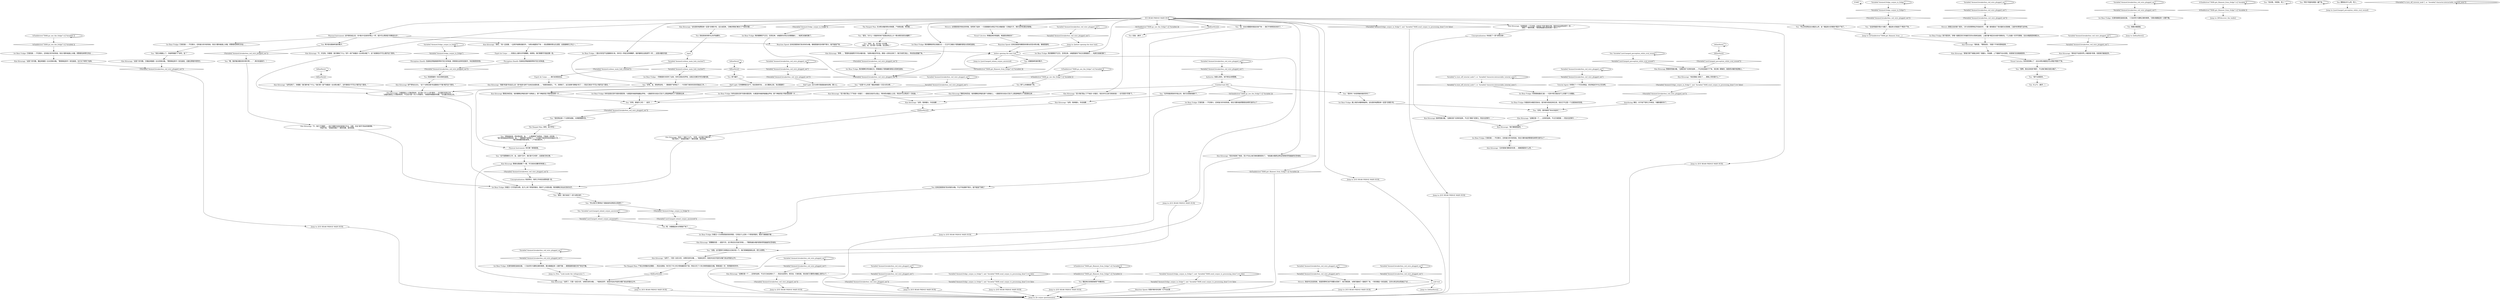 # DOOMED / ICE BEAR FRIDGE
# 1. Has a note inside that points to the frozen ice cream maker that has the filament memory stored inside.
#2. Reacting to the fact that there's a giant ice bear fridge still running them a loss.
#3. This is where you put the hanged man. If hub reached then this is an instant solution for TASK.find_fridge / If has TASK.find_fridge then this is the solution.
#4. The fridge can be turned off from the breaker box.
# ==================================================
digraph G {
	  0 [label="START"];
	  1 [label="input"];
	  2 [label="Shivers: 女孩跑到街市档位的时候，突然哭了起来：一只恶狠狠的冰熊正守在冰箱前面！它扬起爪子，想拦住所有潜在的顾客。"];
	  3 [label="You: “喂，我好像没看到场外拷贝啊……”（再次检查架子。）"];
	  4 [label="Kim Kitsuragi: 他研究着冰箱。“这确实是个反常的选择，不过它*确实*足够大。而且也足够冷……”"];
	  5 [label="Physical Instrument: 这件事完成之后，你*绝对*应该好好喝上一杯。或许可以再来些*异教徒仪式*。"];
	  6 [label="You: “好吧，金。把他带走吧。”（警督把尸体带走了——今天剩下来的时间你将独自工作。）"];
	  7 [label="IsKimHere()"];
	  8 [label="IsKimHere()", shape=diamond];
	  9 [label="!(IsKimHere())", shape=diamond];
	  10 [label="Kim Kitsuragi: “漂亮，”他一边说着，一边用手帕擦拭着双手。“冰熊冰箱里的尸体——我当警察的职业生涯里，这是最棒的工作之一。”"];
	  11 [label="You: “真的吗？你觉得做的挺好的吗？”"];
	  12 [label="You: “是啊，我也没有很*得意*，不过我们确实找到冰箱了。”"];
	  13 [label="Kim Kitsuragi: “那我们把尸体搬过来吧？我搬头，你抬脚。上下楼梯不会太容易，但是我们应该能做到的。”"];
	  14 [label="Variable[\"doomed.breakerbox_red_wire_plugged_out\"]"];
	  15 [label="Variable[\"doomed.breakerbox_red_wire_plugged_out\"]", shape=diamond];
	  16 [label="!(Variable[\"doomed.breakerbox_red_wire_plugged_out\"])", shape=diamond];
	  17 [label="Jump to: [IsTaskActive(\"TASK.get_filament_from ...]"];
	  18 [label="Variable[\"doomed.breakerbox_red_wire_plugged_out\"]"];
	  19 [label="Variable[\"doomed.breakerbox_red_wire_plugged_out\"]", shape=diamond];
	  20 [label="!(Variable[\"doomed.breakerbox_red_wire_plugged_out\"])", shape=diamond];
	  21 [label="Jump to: [ICE BEAR FRIDGE MAIN HUB]"];
	  22 [label="Kim Kitsuragi: “我们看看里面吧。”"];
	  23 [label="Esprit de Corps: ……但是这上面的光学很糟糕，他想到。我们需要尽可能安静一些。"];
	  24 [label="Conceptualization: 你创造了一具*冰熊石棺*。"];
	  25 [label="Conceptualization: 他说得对。他的工作肯定会更拘谨一些。"];
	  26 [label="Kim Kitsuragi: “至少我们阻止了尸体进一步腐烂。现在你可以进行其他检查——在可控的*环境*下。”"];
	  27 [label="Kim Kitsuragi: “当然了。只是一台巨大的、冰熊形状的冰箱……”他放松双手，脸庞沐浴在开启的冰箱门发出的强光之中。"];
	  28 [label="You: 看看冰箱里面。"];
	  29 [label="Perception (Smell): 包装纸还残留着香草和巧克力的味道。"];
	  30 [label="Visual Calculus: 你的视觉确认了：这台冰熊冰箱里还可以再放*两具*尸体。"];
	  31 [label="Physical Instrument: 你们俩？那很容易。"];
	  32 [label="Jump to: [XP.discover_the_bullet]"];
	  33 [label="Reaction Speed: 这肯定就是苏娜提到的那台巨型冰熊冰箱。看看里面吧。"];
	  34 [label="IsTaskActive(\"TASK.go_see_the_fridge\")--[[ Variable[ ]]"];
	  35 [label="IsTaskActive(\"TASK.go_see_the_fridge\")--[[ Variable[ ]]", shape=diamond];
	  36 [label="!(IsTaskActive(\"TASK.go_see_the_fridge\")--[[ Variable[ ]])", shape=diamond];
	  37 [label="You: “我觉得这是一个光荣的成就，大家都需要听到。”"];
	  38 [label="Variable[\"doomed.fridge_corpse_in_fridge\"]  and  Variable[\"TASK.send_corpse_to_processing_done\"] == false"];
	  39 [label="Variable[\"doomed.fridge_corpse_in_fridge\"]  and  Variable[\"TASK.send_corpse_to_processing_done\"] == false", shape=diamond];
	  40 [label="!(Variable[\"doomed.fridge_corpse_in_fridge\"]  and  Variable[\"TASK.send_corpse_to_processing_done\"] == false)", shape=diamond];
	  41 [label="Jump to: [ICE BEAR FRIDGE MAIN HUB]"];
	  42 [label="Jump to: [ICE BEAR FRIDGE MAIN HUB]"];
	  43 [label="You: 再次尝试脱掉死者的靴子。"];
	  44 [label="You: “看啦！我们创造了一具*冰熊石棺*。”"];
	  45 [label="Half Light: 这只冰熊可是超级食肉动物。要小心。"];
	  46 [label="Ice Bear Fridge: 一股冰冷的空气迎面朝你扑来。你听见一阵低沉的嘟囔声，就好像熊在自我调节一样……这是冰箱的内部。"];
	  47 [label="You: 关上门。[离开。]"];
	  48 [label="Kim Kitsuragi: “当然没有了。你看看！我们都*做了*什么？我们把一具尸体塞进一台冰熊冰箱了。这件事绝对*不可以*离开这个房间。”"];
	  49 [label="Kim Kitsuragi: 警督没有回话。他的眼睛还停留在那个动物身上。那个神秘的肚子隔间里漆黑一片……"];
	  50 [label="Visual Calculus: 熊看起来异常逼真。难道是动物标本？"];
	  51 [label="Shivers: 母亲冲过去安抚她，但是菲费特已经不想要冰淇淋了，她只想回家。冰熊盯着她们一路离开广场。一阵风卷起一张包装纸，正好从哭泣的女孩身边飞过……"];
	  52 [label="Ice Bear Fridge: 它很完美——不仅够大，还有强力的冷却系统。现在只要你能插上冰箱，把警督找来帮忙的话……"];
	  53 [label="You: “没错。这可要举行异教徒仪式来庆祝一下。我们把蜂蜜酒拿出来，把它点燃吧。”"];
	  54 [label="Variable[\"doomed.fridge_corpse_in_fridge\"]"];
	  55 [label="Variable[\"doomed.fridge_corpse_in_fridge\"]", shape=diamond];
	  56 [label="!(Variable[\"doomed.fridge_corpse_in_fridge\"])", shape=diamond];
	  57 [label="Kim Kitsuragi: “我知道，”警督说到，“真是个不幸的营销选择。”"];
	  58 [label="IsTaskActive(\"TASK.get_filament_from_fridge\")--[[ Variable[ ]]"];
	  59 [label="IsTaskActive(\"TASK.get_filament_from_fridge\")--[[ Variable[ ]]", shape=diamond];
	  60 [label="!(IsTaskActive(\"TASK.get_filament_from_fridge\")--[[ Variable[ ]])", shape=diamond];
	  61 [label="You: 嗯，冰箱看起来大的够放尸体了……"];
	  62 [label="Jump to: [yard.hanged_inland_corpse_answered]"];
	  63 [label="You: “*这是*什么东西？看起来像是一只巨大的冰熊……”"];
	  64 [label="Kim Kitsuragi: “更糟糕的是——直到今天，这只熊还在花他们的钱……”警督指着冰箱外那条弯弯曲曲的红色电线。"];
	  65 [label="Half Light: 它的眼睛毫无生气，但还是很可怕……在它醒来之前，快点跑路吧！"];
	  66 [label="Variable[\"doomed.breakerbox_red_wire_plugged_out\"]"];
	  67 [label="Variable[\"doomed.breakerbox_red_wire_plugged_out\"]", shape=diamond];
	  68 [label="!(Variable[\"doomed.breakerbox_red_wire_plugged_out\"])", shape=diamond];
	  69 [label="Ice Bear Fridge: 一阵微弱的冷风吹了出来。你听见滴水的声响。这是正在解冻中的冰箱内部。"];
	  70 [label="Variable[\"doomed.breakerbox_red_wire_plugged_out\"]"];
	  71 [label="Variable[\"doomed.breakerbox_red_wire_plugged_out\"]", shape=diamond];
	  72 [label="!(Variable[\"doomed.breakerbox_red_wire_plugged_out\"])", shape=diamond];
	  73 [label="The Hanged Man: 尸体比你想象的还要重——而且也更臭。你们花了半小时才把他搬到地下室，然后又花了十多分钟把他塞进冰箱。警督退后一步，欣赏着你的杰作。"];
	  74 [label="Kim Kitsuragi: “正好是我们要找的东西——看看里面有什么吧。”"];
	  75 [label="Jump to: [ICE BEAR FRIDGE MAIN HUB]"];
	  76 [label="Kim Kitsuragi: “这确实是一个……反常的选择。不过它很宽敞——而且也足够冷……”"];
	  77 [label="Variable[\"doomed.breakerbox_red_wire_plugged_out\"]"];
	  78 [label="Variable[\"doomed.breakerbox_red_wire_plugged_out\"]", shape=diamond];
	  79 [label="!(Variable[\"doomed.breakerbox_red_wire_plugged_out\"])", shape=diamond];
	  80 [label="Jump to: [ICE BEAR FRIDGE MAIN HUB]"];
	  81 [label="Ice Bear Fridge: 通上电的冰箱嗡嗡直响。这玩意的电费账单一定是*灾难性*的。"];
	  82 [label="Kim Kitsuragi: “不。并没有。你看看！我们都做了什么？把*一具尸体塞进一台冰熊冰箱了*。这个故事绝对不可以离开这个房间。”"];
	  83 [label="You: 检查里面的一张冰淇淋包装纸。"];
	  84 [label="Kim Kitsuragi: “这是个好问题。看起来像是一台冰淇淋冰箱。”警督拿起其中一张包装纸，在灯光下研究了起来。"];
	  85 [label="Jump to: [ICE BEAR FRIDGE MAIN HUB]"];
	  86 [label="Ice Bear Fridge: 你看见一只可怕的冰熊，肚子上有个奇怪的隔间。隔间门上布满冰霜，熊的眼睛正发出红色的光芒。"];
	  87 [label="Variable[\"doomed.breakerbox_red_wire_plugged_out\"]"];
	  88 [label="Variable[\"doomed.breakerbox_red_wire_plugged_out\"]", shape=diamond];
	  89 [label="!(Variable[\"doomed.breakerbox_red_wire_plugged_out\"])", shape=diamond];
	  90 [label="You: “放松，金，这只是一台冰箱。”\n“放松，金，这只是一台冰箱，还记得吗？”"];
	  91 [label="Variable[\"doomed.breakerbox_red_wire_plugged_out\"]"];
	  92 [label="Variable[\"doomed.breakerbox_red_wire_plugged_out\"]", shape=diamond];
	  93 [label="!(Variable[\"doomed.breakerbox_red_wire_plugged_out\"])", shape=diamond];
	  94 [label="Jump to: [ICE BEAR FRIDGE MAIN HUB]"];
	  95 [label="Ice Bear Fridge: 熊的眼睛死气沉沉、空洞无神，冰箱里面的尸体正在慢慢腐烂……电源已经被切断了。"];
	  96 [label="You: “现在冰箱插上了。你能帮我搬下尸体吗，金？”"];
	  97 [label="Jump to: [ICE BEAR FRIDGE MAIN HUB]"];
	  98 [label="You: “好吧，是时候把尸体冰冻起来了！”"];
	  99 [label="Jump to: [ICE BEAR FRIDGE MAIN HUB]"];
	  100 [label="You: 后退。[离开。]"];
	  101 [label="Ice Bear Fridge: 你的话语在空旷的房间里回荡，与潮湿的地板砖碰撞出声响。一道强烈的光线从它肚子上那道神秘的小门里透射出来……"];
	  102 [label="Variable[\"doomed.breakerbox_red_wire_plugged_out\"]"];
	  103 [label="Variable[\"doomed.breakerbox_red_wire_plugged_out\"]", shape=diamond];
	  104 [label="!(Variable[\"doomed.breakerbox_red_wire_plugged_out\"])", shape=diamond];
	  105 [label="Ice Bear Fridge: 熊的眼睛仍然发着红光，照看着肚子里隐藏的那些冰淇淋包装纸。"];
	  106 [label="Kim Kitsuragi: “当然。我来搬头，你去抬脚……”"];
	  107 [label="The Hanged Man: 在冰熊冰箱的寒冰领域里，尸体跌坐着，等待着……"];
	  108 [label="You: “告诉我，你是谁，死人？”"];
	  109 [label="You: Variable[\"yard.hanged_inland_corpse_answered\"]"];
	  110 [label="Variable[\"yard.hanged_inland_corpse_answered\"]", shape=diamond];
	  111 [label="!(Variable[\"yard.hanged_inland_corpse_answered\"])", shape=diamond];
	  112 [label="Variable[\"doomed.breakerbox_red_wire_plugged_out\"]"];
	  113 [label="Variable[\"doomed.breakerbox_red_wire_plugged_out\"]", shape=diamond];
	  114 [label="!(Variable[\"doomed.breakerbox_red_wire_plugged_out\"])", shape=diamond];
	  115 [label="Shivers: 那是过去的某个夏天。5岁大的菲费特松开母亲的手，一蹦一跳地跑向广场对面的冰淇淋摊，口袋中的零钱叮当作响。"];
	  116 [label="Ice Bear Fridge: 它很完美——不仅够大，还有强力的冷却系统。现在只要你能把警督找来帮忙就可以了……"];
	  117 [label="Jump to: [You: \"Look inside the refrigerator.\"]"];
	  118 [label="Perception (Smell): 包装纸还残留着香草和巧克力的味道。即使是在这样的恶臭中，你还是感觉的到。"];
	  119 [label="Kim Kitsuragi: “这玩意的电费账单一定是*灾难性*的。话又说回来，它确实帮我们解决了尸体的问题……”"];
	  120 [label="You: “所以你觉得这台冰箱怎么样，金？看起来大的够放*两具*尸体了。”"];
	  121 [label="You: *再次*彻底地调查一遍尸体。"];
	  122 [label="You: Variable[\"yard.hanged_perception_white_oval_wound\"]"];
	  123 [label="Variable[\"yard.hanged_perception_white_oval_wound\"]", shape=diamond];
	  124 [label="!(Variable[\"yard.hanged_perception_white_oval_wound\"])", shape=diamond];
	  125 [label="Kim Kitsuragi: 警督没有回话。他的眼睛还停留在那个动物身上。一道强烈的光线从它肚子上那道神秘的小门里透射出来……"];
	  126 [label="You: “这不是警察的工作，金。这是*艺术*。我们是*艺术家*，这是我们的幻想。”"];
	  127 [label="You: “好吧，那就开工吧！”（拍手。）"];
	  128 [label="Jump to: [before opening the door hub]"];
	  129 [label="Variable[\"doomed.fridge_corpse_in_fridge\"]  and  Variable[\"TASK.send_corpse_to_processing_done\"] == false"];
	  130 [label="Variable[\"doomed.fridge_corpse_in_fridge\"]  and  Variable[\"TASK.send_corpse_to_processing_done\"] == false", shape=diamond];
	  131 [label="!(Variable[\"doomed.fridge_corpse_in_fridge\"]  and  Variable[\"TASK.send_corpse_to_processing_done\"] == false)", shape=diamond];
	  132 [label="You: 这肯定就是他们告诉我的冰箱。不过不知道够不够大，能不能放尸体呢？"];
	  133 [label="Variable[\"doomed.breakerbox_red_wire_plugged_out\"]"];
	  134 [label="Variable[\"doomed.breakerbox_red_wire_plugged_out\"]", shape=diamond];
	  135 [label="!(Variable[\"doomed.breakerbox_red_wire_plugged_out\"])", shape=diamond];
	  136 [label="Jump to: [IsKimHere()]"];
	  137 [label="You: 突如其来的寒冷让你开始颤抖。"];
	  138 [label="Esprit de Corps: ……我们还真是走运。"];
	  139 [label="Variable[\"doomed.breakerbox_red_wire_plugged_out\"]"];
	  140 [label="Variable[\"doomed.breakerbox_red_wire_plugged_out\"]", shape=diamond];
	  141 [label="!(Variable[\"doomed.breakerbox_red_wire_plugged_out\"])", shape=diamond];
	  142 [label="IsKimHere()"];
	  143 [label="IsKimHere()", shape=diamond];
	  144 [label="!(IsKimHere())", shape=diamond];
	  145 [label="Kim Kitsuragi: “那肯定不会是世界上*最容易*的事，但是我们能搞定的。”"];
	  146 [label="Kim Kitsuragi: 警督研究着冰箱。“这确实是个反常的选择……不过肯定能放下尸体。现在唯一要做的，就是把冰箱的电源插上。”"];
	  147 [label="Jump to: [yard.hanged_perception_white_oval_wound]"];
	  148 [label="The Hanged Man: 来吧，疯子罗尼！"];
	  149 [label="Kim Kitsuragi: “不。他们*不需要*——他们*需要*听到的是我们平淡、无聊、完全*保守*的凶杀案调查。”\n“希望不是。”他恼怒地看了一眼你的脚，紧闭双唇。"];
	  150 [label="Kim Kitsuragi: “肯定是被人拿走了……便条上写的是什么？”"];
	  151 [label="Jump to: [ICE BEAR FRIDGE MAIN HUB]"];
	  152 [label="Variable[\"doomed.breakerbox_red_wire_plugged_out\"]"];
	  153 [label="Variable[\"doomed.breakerbox_red_wire_plugged_out\"]", shape=diamond];
	  154 [label="!(Variable[\"doomed.breakerbox_red_wire_plugged_out\"])", shape=diamond];
	  155 [label="Kim Kitsuragi: “等等……”警督检查着黑乎乎的冰箱内部。“如果冰箱没开的话，那就一点用也没有了。我们先把它插上，然后回这里搬尸体。”"];
	  156 [label="IsTaskActive(\"TASK.go_see_the_fridge\")--[[ Variable[ ]]"];
	  157 [label="IsTaskActive(\"TASK.go_see_the_fridge\")--[[ Variable[ ]]", shape=diamond];
	  158 [label="!(IsTaskActive(\"TASK.go_see_the_fridge\")--[[ Variable[ ]])", shape=diamond];
	  159 [label="You: 试着脱掉死者的靴子。"];
	  160 [label="You: 把门撬开……"];
	  161 [label="Kim Kitsuragi: 警督往里面瞥了一眼，手已经扶在腰间的枪套上。"];
	  162 [label="Kim Kitsuragi: “如果我是一个艺术家，这肯定*不是*我的幻想。我的作品会更加保守一些……”\n他看了一眼你的脚。“那我猜盗墓也是表演的一部分了？”"];
	  163 [label="You: “金，这台冰箱看来很适合放尸体——我们不用再到处询问了。”"];
	  164 [label="You: 看起来应该很容易把尸体塞进去。"];
	  165 [label="Reaction Speed: 但是纤维内存在哪？它不在这里……"];
	  166 [label="Ice Bear Fridge: 熊的眼睛依然在发着红光——它正守卫着肚子里隐藏的那些冰淇淋包装纸。"];
	  167 [label="You: “这显然就是*那台*冰箱了。看起来大的能放下*两具*尸体。”"];
	  168 [label="Ice Bear Fridge: 它很完美——不仅够大，还有强力的冷却系统。现在只要你能把警督找来帮忙就可以了……"];
	  169 [label="IsTaskActive(\"TASK.get_filament_from_fridge\")--[[ Variable[ ]]"];
	  170 [label="IsTaskActive(\"TASK.get_filament_from_fridge\")--[[ Variable[ ]]", shape=diamond];
	  171 [label="!(IsTaskActive(\"TASK.get_filament_from_fridge\")--[[ Variable[ ]])", shape=diamond];
	  172 [label="Jump to: [IsKimHere()]"];
	  173 [label="Ice Bear Fridge: 架子是空的。你唯一能看见的只有皱巴巴的冰淇淋包装纸，上面印着*瑞瓦肖冰城*的商标名。门上贴着一份手写便条。这台冰箱真是有够巨大。"];
	  174 [label="sold hub"];
	  175 [label="Kim Kitsuragi: “这确实是一个……反常的选择。不过它已经足够大了——而且也足够冷。老实说，它很完美。现在我们只要把冰箱插上就可以了。”"];
	  176 [label="Ice Bear Fridge: 它很完美——不仅够大，还有强力的冷却系统。现在只要你能插上冰箱，把警督找来帮忙的话……"];
	  177 [label="Kim Kitsuragi: “当然了。只是一台巨大的、冰熊形状的冰箱……”他放松双手，脸庞沐浴在开启的冰箱门发出的强光之中。"];
	  178 [label="Kim Kitsuragi: “我就*知道*你会这么说！我*知道*这样下去肯定会提到酒……”他使劲摇摇头。“不。别再来了。这已经够*异教徒*的了——而且它绝对*不可以*离开这个房间。”"];
	  179 [label="Interfacing: 确实。对于验尸官的工作来说，冷藏肉要好多了。"];
	  180 [label="IsKimHere()"];
	  181 [label="IsKimHere()", shape=diamond];
	  182 [label="!(IsKimHere())", shape=diamond];
	  183 [label="You: “首先，为什么一间废弃的地下室里会有这么大一尊冰熊形状的冰箱啊？”"];
	  184 [label="Jump to: [ICE BEAR FRIDGE MAIN HUB]"];
	  185 [label="Ice Bear Fridge: 熊的眼睛死气沉沉，空洞无神，冰箱里的冰块正在慢慢融化……电源已经被切断了。"];
	  186 [label="Ice Bear Fridge: 光滑的玻璃包装纸后面，一只友好的卡通熊正朝你微笑。它跟冰箱看起来一点都不像。"];
	  187 [label="Kim Kitsuragi: “这是个好问题。它看起来像是一台冰淇淋冰箱。”警督拿起其中一张包装纸，试着在黑暗中研究它。"];
	  188 [label="Kim Kitsuragi: “当然。我来搬头，你去抬脚……”"];
	  189 [label="Kim Kitsuragi: “有吗？”他叹了口气。“好吧，也许我们*确实有*。”\n“我们有吗？”他恼怒地看了一眼你的脚，紧闭双唇。"];
	  190 [label="Ice Bear Fridge: 你的话语在空旷的房间里回荡，与潮湿的地板砖碰撞出声响。那个神秘的肚子隔间里漆黑一片……"];
	  191 [label="Kim Kitsuragi: “现在你拔掉了电线，至少不会让他们继续遭受损失了。”他指着冰箱旁边伸出的那条弯弯曲曲的红色电线。"];
	  192 [label="You: “把他装起来，然后带走吧，金。”（让警督把尸体带走，不做进一步检查。）\n“我们把他装起来带走吧，金。”（警督把尸体带走了——今天剩下来的时间你将独自工作。）\n“我们把他搬到锐影里吧。”（尸体处理完毕。）"];
	  193 [label="Jump to: [le corpse questionnaire]"];
	  194 [label="ICE BEAR FRIDGE MAIN HUB"];
	  195 [label="You: 把门上的便条取下来。"];
	  196 [label="Reaction Speed: 这肯定就是他们告诉你的冰箱。看看里面的空间够不够大，能不能放尸体。"];
	  197 [label="You: “我不太相信你。”"];
	  198 [label="Kim Kitsuragi: “冰箱是挺让人印象深刻的，这只是一次*小小的*胜利——在无数次失败之间。”\n“冰箱本身挺让人印象深刻的，不过这只是一次小小的胜利。”他恼怒地看着你的脚。“在无数次失败之间。”"];
	  199 [label="Authority: 他是认真的。他不想当冰熊警察。"];
	  200 [label="Ice Bear Fridge: 你面前的冰箱空空如也，因为制冷系统没有生效，现在它不过是一个过度放纵的衣柜。"];
	  201 [label="Variable[\"tc.turn_off_tutorial_node\"]  or  Variable[\"character.interactable_tutorial_seen\"]"];
	  202 [label="Variable[\"tc.turn_off_tutorial_node\"]  or  Variable[\"character.interactable_tutorial_seen\"]", shape=diamond];
	  203 [label="!(Variable[\"tc.turn_off_tutorial_node\"]  or  Variable[\"character.interactable_tutorial_seen\"])", shape=diamond];
	  204 [label="Tutorial Agent: 你得到了一个可互动物品。前往物品栏中与之互动吧。"];
	  205 [label="Ice Bear Fridge: 你看见一只冰熊若隐若现的阴影，它的肚子上还有一个奇怪的隔间。隔间门微微敞开着……"];
	  206 [label="Variable[\"doomed.breakerbox_red_wire_plugged_out\"]"];
	  207 [label="Variable[\"doomed.breakerbox_red_wire_plugged_out\"]", shape=diamond];
	  208 [label="!(Variable[\"doomed.breakerbox_red_wire_plugged_out\"])", shape=diamond];
	  209 [label="Ice Bear Fridge: 光滑的玻璃包装纸后面，一只友好的卡通熊在朝你微笑。跟冰箱看起来一点都不像——跟里面那具腐烂的尸体也不像。"];
	  210 [label="Kim Kitsuragi: “至少我们阻止了尸体进一步腐烂——或者应该说可以阻止，等你把冰箱插上之后。然后你可以再进行一次检查。”"];
	  211 [label="Ice Bear Fridge: 你把便条塞进口袋——*还有*把它固定在门上的那个小冰箱贴。"];
	  212 [label="Jump to: [ICE BEAR FRIDGE MAIN HUB]"];
	  213 [label="You: “所以他们打算用这个超级食肉动物卖冰淇淋吗？”"];
	  214 [label="Kim Kitsuragi: 他严肃地点点头。“这个*冰熊石棺*的话题绝对*不能*离开这个房间。”"];
	  215 [label="Variable[\"doomed.fridge_corpse_in_fridge\"]"];
	  216 [label="Variable[\"doomed.fridge_corpse_in_fridge\"]", shape=diamond];
	  217 [label="!(Variable[\"doomed.fridge_corpse_in_fridge\"])", shape=diamond];
	  218 [label="You: 跟我说点什么吧，死人。"];
	  219 [label="before opening the door hub"];
	  220 [label="Untitled hub (04)"];
	  221 [label="You: “在所有能用到的手段之间，我们已经做到最好了。”"];
	  222 [label="Variable[\"doomed.icebear_main_hub_reached\"]"];
	  223 [label="Variable[\"doomed.icebear_main_hub_reached\"]", shape=diamond];
	  224 [label="!(Variable[\"doomed.icebear_main_hub_reached\"])", shape=diamond];
	  0 -> 0
	  1 -> 222
	  2 -> 50
	  3 -> 149
	  4 -> 22
	  5 -> 10
	  5 -> 43
	  5 -> 196
	  5 -> 52
	  6 -> 31
	  7 -> 8
	  7 -> 7
	  8 -> 160
	  9 -> 27
	  10 -> 23
	  11 -> 81
	  12 -> 197
	  13 -> 30
	  14 -> 14
	  14 -> 15
	  15 -> 190
	  16 -> 63
	  17 -> 57
	  18 -> 18
	  18 -> 19
	  19 -> 174
	  20 -> 75
	  21 -> 193
	  22 -> 116
	  23 -> 29
	  24 -> 4
	  25 -> 86
	  26 -> 106
	  27 -> 21
	  28 -> 172
	  29 -> 93
	  30 -> 12
	  31 -> 126
	  33 -> 219
	  34 -> 34
	  34 -> 35
	  35 -> 195
	  36 -> 168
	  37 -> 148
	  38 -> 38
	  38 -> 39
	  39 -> 165
	  40 -> 104
	  41 -> 193
	  42 -> 193
	  43 -> 135
	  44 -> 213
	  45 -> 49
	  46 -> 6
	  48 -> 198
	  49 -> 127
	  50 -> 33
	  51 -> 212
	  52 -> 96
	  53 -> 177
	  54 -> 54
	  54 -> 55
	  55 -> 118
	  56 -> 111
	  57 -> 13
	  58 -> 58
	  58 -> 59
	  59 -> 164
	  60 -> 193
	  61 -> 205
	  63 -> 101
	  64 -> 53
	  65 -> 49
	  66 -> 66
	  66 -> 67
	  67 -> 68
	  68 -> 45
	  69 -> 6
	  70 -> 70
	  70 -> 71
	  71 -> 128
	  72 -> 37
	  73 -> 9
	  74 -> 116
	  75 -> 193
	  76 -> 22
	  77 -> 77
	  77 -> 78
	  78 -> 154
	  79 -> 105
	  80 -> 193
	  81 -> 98
	  82 -> 198
	  83 -> 214
	  84 -> 114
	  85 -> 193
	  86 -> 44
	  87 -> 88
	  87 -> 87
	  88 -> 209
	  89 -> 25
	  90 -> 155
	  91 -> 91
	  91 -> 92
	  92 -> 186
	  93 -> 83
	  94 -> 193
	  95 -> 16
	  96 -> 187
	  97 -> 193
	  98 -> 76
	  99 -> 193
	  101 -> 127
	  102 -> 102
	  102 -> 103
	  103 -> 141
	  104 -> 179
	  105 -> 16
	  106 -> 144
	  107 -> 183
	  108 -> 108
	  109 -> 109
	  109 -> 110
	  110 -> 61
	  111 -> 61
	  112 -> 112
	  112 -> 113
	  113 -> 199
	  114 -> 80
	  115 -> 173
	  116 -> 74
	  117 -> 27
	  118 -> 93
	  119 -> 137
	  120 -> 17
	  121 -> 121
	  122 -> 122
	  122 -> 123
	  123 -> 146
	  124 -> 146
	  125 -> 127
	  126 -> 161
	  127 -> 72
	  128 -> 219
	  129 -> 129
	  129 -> 130
	  130 -> 94
	  131 -> 184
	  132 -> 205
	  133 -> 133
	  133 -> 134
	  134 -> 145
	  135 -> 3
	  137 -> 1
	  138 -> 178
	  139 -> 139
	  139 -> 140
	  140 -> 204
	  141 -> 85
	  142 -> 142
	  142 -> 143
	  143 -> 48
	  144 -> 189
	  145 -> 30
	  146 -> 150
	  148 -> 192
	  149 -> 86
	  150 -> 40
	  151 -> 193
	  152 -> 152
	  152 -> 153
	  153 -> 51
	  154 -> 115
	  155 -> 79
	  156 -> 156
	  156 -> 157
	  157 -> 176
	  158 -> 26
	  159 -> 171
	  160 -> 65
	  161 -> 89
	  161 -> 27
	  162 -> 24
	  163 -> 132
	  164 -> 151
	  165 -> 193
	  166 -> 16
	  167 -> 17
	  168 -> 41
	  169 -> 169
	  169 -> 170
	  170 -> 32
	  171 -> 219
	  173 -> 57
	  174 -> 136
	  174 -> 212
	  175 -> 20
	  176 -> 84
	  177 -> 73
	  178 -> 198
	  179 -> 98
	  180 -> 180
	  180 -> 181
	  181 -> 124
	  182 -> 100
	  183 -> 90
	  184 -> 193
	  185 -> 16
	  186 -> 28
	  187 -> 114
	  188 -> 144
	  189 -> 86
	  190 -> 127
	  191 -> 53
	  192 -> 31
	  194 -> 2
	  194 -> 131
	  194 -> 5
	  194 -> 158
	  194 -> 162
	  194 -> 163
	  194 -> 166
	  194 -> 42
	  194 -> 46
	  194 -> 182
	  194 -> 60
	  194 -> 191
	  194 -> 194
	  194 -> 82
	  194 -> 217
	  194 -> 95
	  194 -> 97
	  194 -> 107
	  194 -> 119
	  194 -> 120
	  195 -> 210
	  196 -> 219
	  197 -> 47
	  198 -> 86
	  199 -> 220
	  200 -> 98
	  201 -> 201
	  201 -> 202
	  202 -> 211
	  203 -> 203
	  204 -> 211
	  205 -> 64
	  206 -> 206
	  206 -> 207
	  207 -> 175
	  208 -> 167
	  209 -> 117
	  210 -> 106
	  211 -> 200
	  212 -> 193
	  213 -> 56
	  214 -> 198
	  215 -> 216
	  215 -> 215
	  216 -> 208
	  217 -> 185
	  218 -> 147
	  219 -> 99
	  219 -> 62
	  219 -> 159
	  220 -> 125
	  220 -> 11
	  220 -> 36
	  220 -> 221
	  221 -> 188
	  222 -> 224
	  222 -> 223
	  223 -> 69
	  224 -> 138
}

